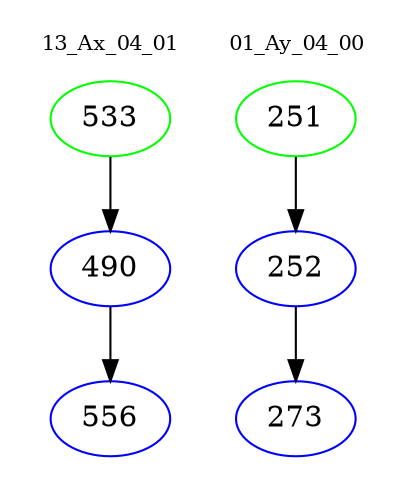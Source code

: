 digraph{
subgraph cluster_0 {
color = white
label = "13_Ax_04_01";
fontsize=10;
T0_533 [label="533", color="green"]
T0_533 -> T0_490 [color="black"]
T0_490 [label="490", color="blue"]
T0_490 -> T0_556 [color="black"]
T0_556 [label="556", color="blue"]
}
subgraph cluster_1 {
color = white
label = "01_Ay_04_00";
fontsize=10;
T1_251 [label="251", color="green"]
T1_251 -> T1_252 [color="black"]
T1_252 [label="252", color="blue"]
T1_252 -> T1_273 [color="black"]
T1_273 [label="273", color="blue"]
}
}
